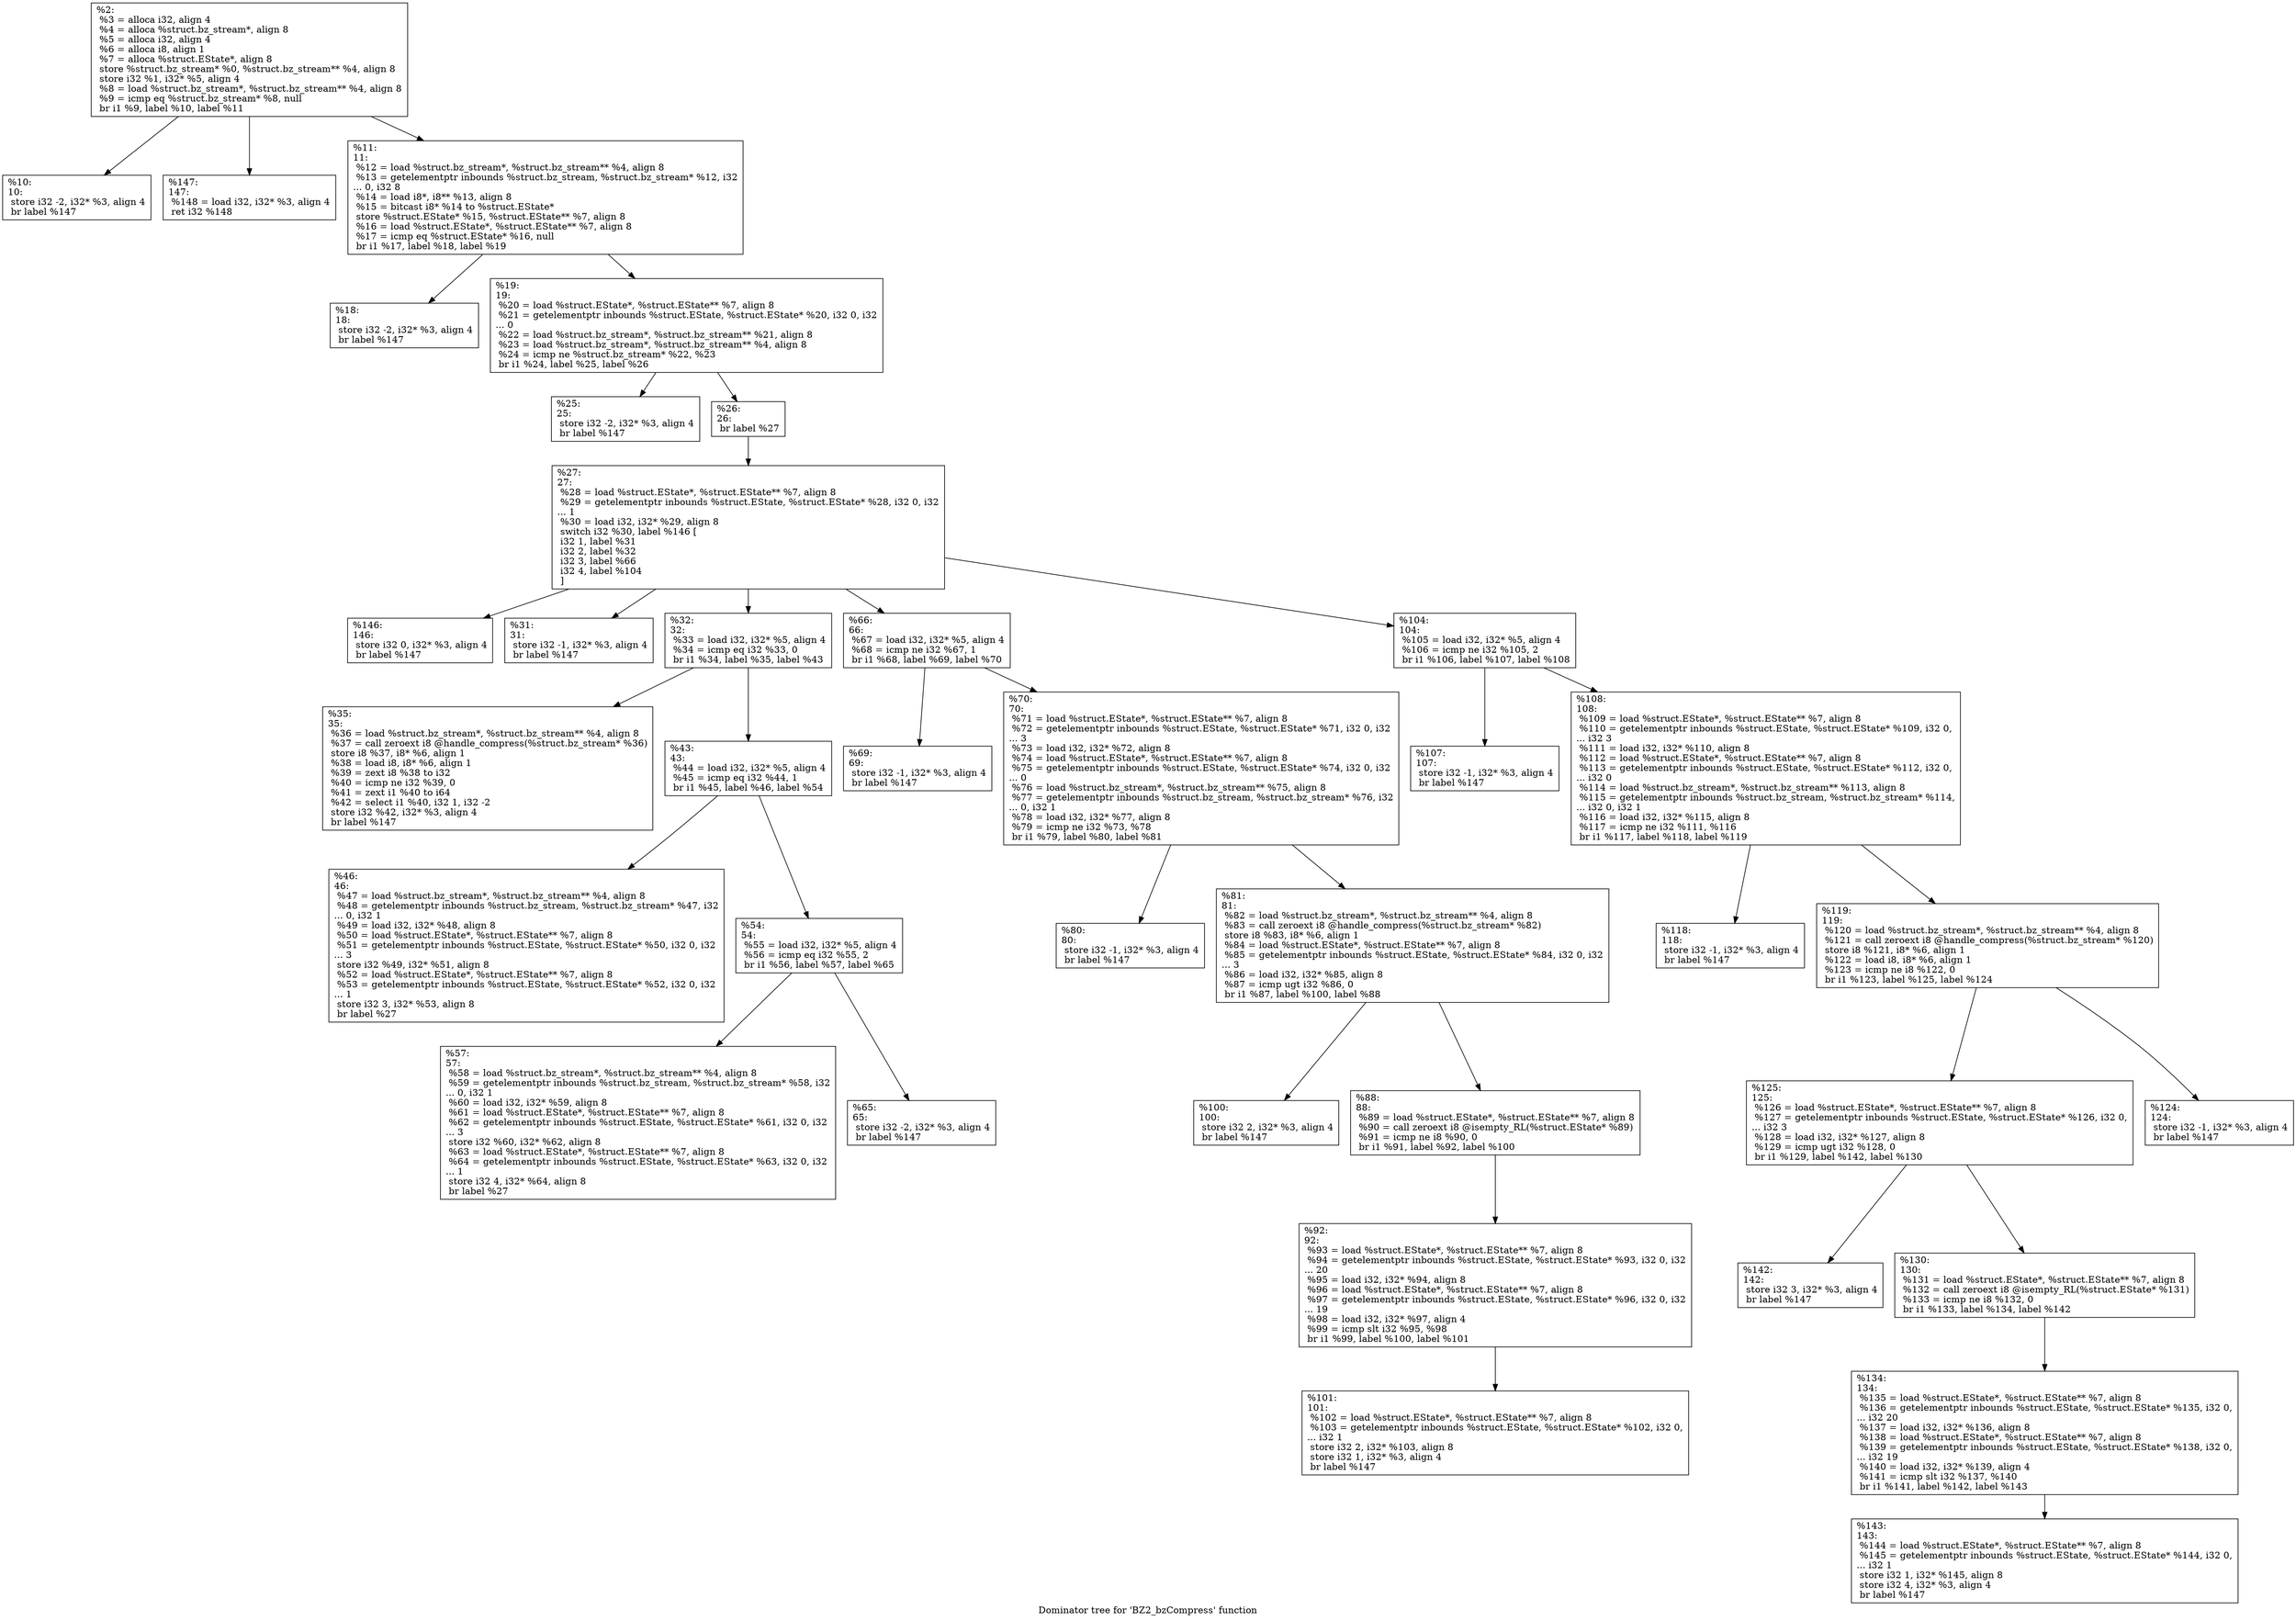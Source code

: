 digraph "Dominator tree for 'BZ2_bzCompress' function" {
	label="Dominator tree for 'BZ2_bzCompress' function";

	Node0xda47e0 [shape=record,label="{%2:\l  %3 = alloca i32, align 4\l  %4 = alloca %struct.bz_stream*, align 8\l  %5 = alloca i32, align 4\l  %6 = alloca i8, align 1\l  %7 = alloca %struct.EState*, align 8\l  store %struct.bz_stream* %0, %struct.bz_stream** %4, align 8\l  store i32 %1, i32* %5, align 4\l  %8 = load %struct.bz_stream*, %struct.bz_stream** %4, align 8\l  %9 = icmp eq %struct.bz_stream* %8, null\l  br i1 %9, label %10, label %11\l}"];
	Node0xda47e0 -> Node0xdabc20;
	Node0xda47e0 -> Node0xbcb670;
	Node0xda47e0 -> Node0xc84960;
	Node0xdabc20 [shape=record,label="{%10:\l10:                                               \l  store i32 -2, i32* %3, align 4\l  br label %147\l}"];
	Node0xbcb670 [shape=record,label="{%147:\l147:                                              \l  %148 = load i32, i32* %3, align 4\l  ret i32 %148\l}"];
	Node0xc84960 [shape=record,label="{%11:\l11:                                               \l  %12 = load %struct.bz_stream*, %struct.bz_stream** %4, align 8\l  %13 = getelementptr inbounds %struct.bz_stream, %struct.bz_stream* %12, i32\l... 0, i32 8\l  %14 = load i8*, i8** %13, align 8\l  %15 = bitcast i8* %14 to %struct.EState*\l  store %struct.EState* %15, %struct.EState** %7, align 8\l  %16 = load %struct.EState*, %struct.EState** %7, align 8\l  %17 = icmp eq %struct.EState* %16, null\l  br i1 %17, label %18, label %19\l}"];
	Node0xc84960 -> Node0xd5c750;
	Node0xc84960 -> Node0xb43150;
	Node0xd5c750 [shape=record,label="{%18:\l18:                                               \l  store i32 -2, i32* %3, align 4\l  br label %147\l}"];
	Node0xb43150 [shape=record,label="{%19:\l19:                                               \l  %20 = load %struct.EState*, %struct.EState** %7, align 8\l  %21 = getelementptr inbounds %struct.EState, %struct.EState* %20, i32 0, i32\l... 0\l  %22 = load %struct.bz_stream*, %struct.bz_stream** %21, align 8\l  %23 = load %struct.bz_stream*, %struct.bz_stream** %4, align 8\l  %24 = icmp ne %struct.bz_stream* %22, %23\l  br i1 %24, label %25, label %26\l}"];
	Node0xb43150 -> Node0xd7a300;
	Node0xb43150 -> Node0xd52900;
	Node0xd7a300 [shape=record,label="{%25:\l25:                                               \l  store i32 -2, i32* %3, align 4\l  br label %147\l}"];
	Node0xd52900 [shape=record,label="{%26:\l26:                                               \l  br label %27\l}"];
	Node0xd52900 -> Node0xcb7bf0;
	Node0xcb7bf0 [shape=record,label="{%27:\l27:                                               \l  %28 = load %struct.EState*, %struct.EState** %7, align 8\l  %29 = getelementptr inbounds %struct.EState, %struct.EState* %28, i32 0, i32\l... 1\l  %30 = load i32, i32* %29, align 8\l  switch i32 %30, label %146 [\l    i32 1, label %31\l    i32 2, label %32\l    i32 3, label %66\l    i32 4, label %104\l  ]\l}"];
	Node0xcb7bf0 -> Node0xce0910;
	Node0xcb7bf0 -> Node0xc00be0;
	Node0xcb7bf0 -> Node0xc95ff0;
	Node0xcb7bf0 -> Node0xca7160;
	Node0xcb7bf0 -> Node0xd61e90;
	Node0xce0910 [shape=record,label="{%146:\l146:                                              \l  store i32 0, i32* %3, align 4\l  br label %147\l}"];
	Node0xc00be0 [shape=record,label="{%31:\l31:                                               \l  store i32 -1, i32* %3, align 4\l  br label %147\l}"];
	Node0xc95ff0 [shape=record,label="{%32:\l32:                                               \l  %33 = load i32, i32* %5, align 4\l  %34 = icmp eq i32 %33, 0\l  br i1 %34, label %35, label %43\l}"];
	Node0xc95ff0 -> Node0xc7bfc0;
	Node0xc95ff0 -> Node0xcde2c0;
	Node0xc7bfc0 [shape=record,label="{%35:\l35:                                               \l  %36 = load %struct.bz_stream*, %struct.bz_stream** %4, align 8\l  %37 = call zeroext i8 @handle_compress(%struct.bz_stream* %36)\l  store i8 %37, i8* %6, align 1\l  %38 = load i8, i8* %6, align 1\l  %39 = zext i8 %38 to i32\l  %40 = icmp ne i32 %39, 0\l  %41 = zext i1 %40 to i64\l  %42 = select i1 %40, i32 1, i32 -2\l  store i32 %42, i32* %3, align 4\l  br label %147\l}"];
	Node0xcde2c0 [shape=record,label="{%43:\l43:                                               \l  %44 = load i32, i32* %5, align 4\l  %45 = icmp eq i32 %44, 1\l  br i1 %45, label %46, label %54\l}"];
	Node0xcde2c0 -> Node0xce9e80;
	Node0xcde2c0 -> Node0xcbe2f0;
	Node0xce9e80 [shape=record,label="{%46:\l46:                                               \l  %47 = load %struct.bz_stream*, %struct.bz_stream** %4, align 8\l  %48 = getelementptr inbounds %struct.bz_stream, %struct.bz_stream* %47, i32\l... 0, i32 1\l  %49 = load i32, i32* %48, align 8\l  %50 = load %struct.EState*, %struct.EState** %7, align 8\l  %51 = getelementptr inbounds %struct.EState, %struct.EState* %50, i32 0, i32\l... 3\l  store i32 %49, i32* %51, align 8\l  %52 = load %struct.EState*, %struct.EState** %7, align 8\l  %53 = getelementptr inbounds %struct.EState, %struct.EState* %52, i32 0, i32\l... 1\l  store i32 3, i32* %53, align 8\l  br label %27\l}"];
	Node0xcbe2f0 [shape=record,label="{%54:\l54:                                               \l  %55 = load i32, i32* %5, align 4\l  %56 = icmp eq i32 %55, 2\l  br i1 %56, label %57, label %65\l}"];
	Node0xcbe2f0 -> Node0xd7d500;
	Node0xcbe2f0 -> Node0xcb4170;
	Node0xd7d500 [shape=record,label="{%57:\l57:                                               \l  %58 = load %struct.bz_stream*, %struct.bz_stream** %4, align 8\l  %59 = getelementptr inbounds %struct.bz_stream, %struct.bz_stream* %58, i32\l... 0, i32 1\l  %60 = load i32, i32* %59, align 8\l  %61 = load %struct.EState*, %struct.EState** %7, align 8\l  %62 = getelementptr inbounds %struct.EState, %struct.EState* %61, i32 0, i32\l... 3\l  store i32 %60, i32* %62, align 8\l  %63 = load %struct.EState*, %struct.EState** %7, align 8\l  %64 = getelementptr inbounds %struct.EState, %struct.EState* %63, i32 0, i32\l... 1\l  store i32 4, i32* %64, align 8\l  br label %27\l}"];
	Node0xcb4170 [shape=record,label="{%65:\l65:                                               \l  store i32 -2, i32* %3, align 4\l  br label %147\l}"];
	Node0xca7160 [shape=record,label="{%66:\l66:                                               \l  %67 = load i32, i32* %5, align 4\l  %68 = icmp ne i32 %67, 1\l  br i1 %68, label %69, label %70\l}"];
	Node0xca7160 -> Node0xc3d800;
	Node0xca7160 -> Node0xccf360;
	Node0xc3d800 [shape=record,label="{%69:\l69:                                               \l  store i32 -1, i32* %3, align 4\l  br label %147\l}"];
	Node0xccf360 [shape=record,label="{%70:\l70:                                               \l  %71 = load %struct.EState*, %struct.EState** %7, align 8\l  %72 = getelementptr inbounds %struct.EState, %struct.EState* %71, i32 0, i32\l... 3\l  %73 = load i32, i32* %72, align 8\l  %74 = load %struct.EState*, %struct.EState** %7, align 8\l  %75 = getelementptr inbounds %struct.EState, %struct.EState* %74, i32 0, i32\l... 0\l  %76 = load %struct.bz_stream*, %struct.bz_stream** %75, align 8\l  %77 = getelementptr inbounds %struct.bz_stream, %struct.bz_stream* %76, i32\l... 0, i32 1\l  %78 = load i32, i32* %77, align 8\l  %79 = icmp ne i32 %73, %78\l  br i1 %79, label %80, label %81\l}"];
	Node0xccf360 -> Node0xd66ef0;
	Node0xccf360 -> Node0xd62a60;
	Node0xd66ef0 [shape=record,label="{%80:\l80:                                               \l  store i32 -1, i32* %3, align 4\l  br label %147\l}"];
	Node0xd62a60 [shape=record,label="{%81:\l81:                                               \l  %82 = load %struct.bz_stream*, %struct.bz_stream** %4, align 8\l  %83 = call zeroext i8 @handle_compress(%struct.bz_stream* %82)\l  store i8 %83, i8* %6, align 1\l  %84 = load %struct.EState*, %struct.EState** %7, align 8\l  %85 = getelementptr inbounds %struct.EState, %struct.EState* %84, i32 0, i32\l... 3\l  %86 = load i32, i32* %85, align 8\l  %87 = icmp ugt i32 %86, 0\l  br i1 %87, label %100, label %88\l}"];
	Node0xd62a60 -> Node0xccb440;
	Node0xd62a60 -> Node0xd53c50;
	Node0xccb440 [shape=record,label="{%100:\l100:                                              \l  store i32 2, i32* %3, align 4\l  br label %147\l}"];
	Node0xd53c50 [shape=record,label="{%88:\l88:                                               \l  %89 = load %struct.EState*, %struct.EState** %7, align 8\l  %90 = call zeroext i8 @isempty_RL(%struct.EState* %89)\l  %91 = icmp ne i8 %90, 0\l  br i1 %91, label %92, label %100\l}"];
	Node0xd53c50 -> Node0xc04400;
	Node0xc04400 [shape=record,label="{%92:\l92:                                               \l  %93 = load %struct.EState*, %struct.EState** %7, align 8\l  %94 = getelementptr inbounds %struct.EState, %struct.EState* %93, i32 0, i32\l... 20\l  %95 = load i32, i32* %94, align 8\l  %96 = load %struct.EState*, %struct.EState** %7, align 8\l  %97 = getelementptr inbounds %struct.EState, %struct.EState* %96, i32 0, i32\l... 19\l  %98 = load i32, i32* %97, align 4\l  %99 = icmp slt i32 %95, %98\l  br i1 %99, label %100, label %101\l}"];
	Node0xc04400 -> Node0xce8c40;
	Node0xce8c40 [shape=record,label="{%101:\l101:                                              \l  %102 = load %struct.EState*, %struct.EState** %7, align 8\l  %103 = getelementptr inbounds %struct.EState, %struct.EState* %102, i32 0,\l... i32 1\l  store i32 2, i32* %103, align 8\l  store i32 1, i32* %3, align 4\l  br label %147\l}"];
	Node0xd61e90 [shape=record,label="{%104:\l104:                                              \l  %105 = load i32, i32* %5, align 4\l  %106 = icmp ne i32 %105, 2\l  br i1 %106, label %107, label %108\l}"];
	Node0xd61e90 -> Node0xc17800;
	Node0xd61e90 -> Node0xa44d60;
	Node0xc17800 [shape=record,label="{%107:\l107:                                              \l  store i32 -1, i32* %3, align 4\l  br label %147\l}"];
	Node0xa44d60 [shape=record,label="{%108:\l108:                                              \l  %109 = load %struct.EState*, %struct.EState** %7, align 8\l  %110 = getelementptr inbounds %struct.EState, %struct.EState* %109, i32 0,\l... i32 3\l  %111 = load i32, i32* %110, align 8\l  %112 = load %struct.EState*, %struct.EState** %7, align 8\l  %113 = getelementptr inbounds %struct.EState, %struct.EState* %112, i32 0,\l... i32 0\l  %114 = load %struct.bz_stream*, %struct.bz_stream** %113, align 8\l  %115 = getelementptr inbounds %struct.bz_stream, %struct.bz_stream* %114,\l... i32 0, i32 1\l  %116 = load i32, i32* %115, align 8\l  %117 = icmp ne i32 %111, %116\l  br i1 %117, label %118, label %119\l}"];
	Node0xa44d60 -> Node0xc7f910;
	Node0xa44d60 -> Node0xd1f9f0;
	Node0xc7f910 [shape=record,label="{%118:\l118:                                              \l  store i32 -1, i32* %3, align 4\l  br label %147\l}"];
	Node0xd1f9f0 [shape=record,label="{%119:\l119:                                              \l  %120 = load %struct.bz_stream*, %struct.bz_stream** %4, align 8\l  %121 = call zeroext i8 @handle_compress(%struct.bz_stream* %120)\l  store i8 %121, i8* %6, align 1\l  %122 = load i8, i8* %6, align 1\l  %123 = icmp ne i8 %122, 0\l  br i1 %123, label %125, label %124\l}"];
	Node0xd1f9f0 -> Node0xc8a920;
	Node0xd1f9f0 -> Node0xa81450;
	Node0xc8a920 [shape=record,label="{%125:\l125:                                              \l  %126 = load %struct.EState*, %struct.EState** %7, align 8\l  %127 = getelementptr inbounds %struct.EState, %struct.EState* %126, i32 0,\l... i32 3\l  %128 = load i32, i32* %127, align 8\l  %129 = icmp ugt i32 %128, 0\l  br i1 %129, label %142, label %130\l}"];
	Node0xc8a920 -> Node0xb00070;
	Node0xc8a920 -> Node0xc90df0;
	Node0xb00070 [shape=record,label="{%142:\l142:                                              \l  store i32 3, i32* %3, align 4\l  br label %147\l}"];
	Node0xc90df0 [shape=record,label="{%130:\l130:                                              \l  %131 = load %struct.EState*, %struct.EState** %7, align 8\l  %132 = call zeroext i8 @isempty_RL(%struct.EState* %131)\l  %133 = icmp ne i8 %132, 0\l  br i1 %133, label %134, label %142\l}"];
	Node0xc90df0 -> Node0xc7f590;
	Node0xc7f590 [shape=record,label="{%134:\l134:                                              \l  %135 = load %struct.EState*, %struct.EState** %7, align 8\l  %136 = getelementptr inbounds %struct.EState, %struct.EState* %135, i32 0,\l... i32 20\l  %137 = load i32, i32* %136, align 8\l  %138 = load %struct.EState*, %struct.EState** %7, align 8\l  %139 = getelementptr inbounds %struct.EState, %struct.EState* %138, i32 0,\l... i32 19\l  %140 = load i32, i32* %139, align 4\l  %141 = icmp slt i32 %137, %140\l  br i1 %141, label %142, label %143\l}"];
	Node0xc7f590 -> Node0xc959a0;
	Node0xc959a0 [shape=record,label="{%143:\l143:                                              \l  %144 = load %struct.EState*, %struct.EState** %7, align 8\l  %145 = getelementptr inbounds %struct.EState, %struct.EState* %144, i32 0,\l... i32 1\l  store i32 1, i32* %145, align 8\l  store i32 4, i32* %3, align 4\l  br label %147\l}"];
	Node0xa81450 [shape=record,label="{%124:\l124:                                              \l  store i32 -1, i32* %3, align 4\l  br label %147\l}"];
}
